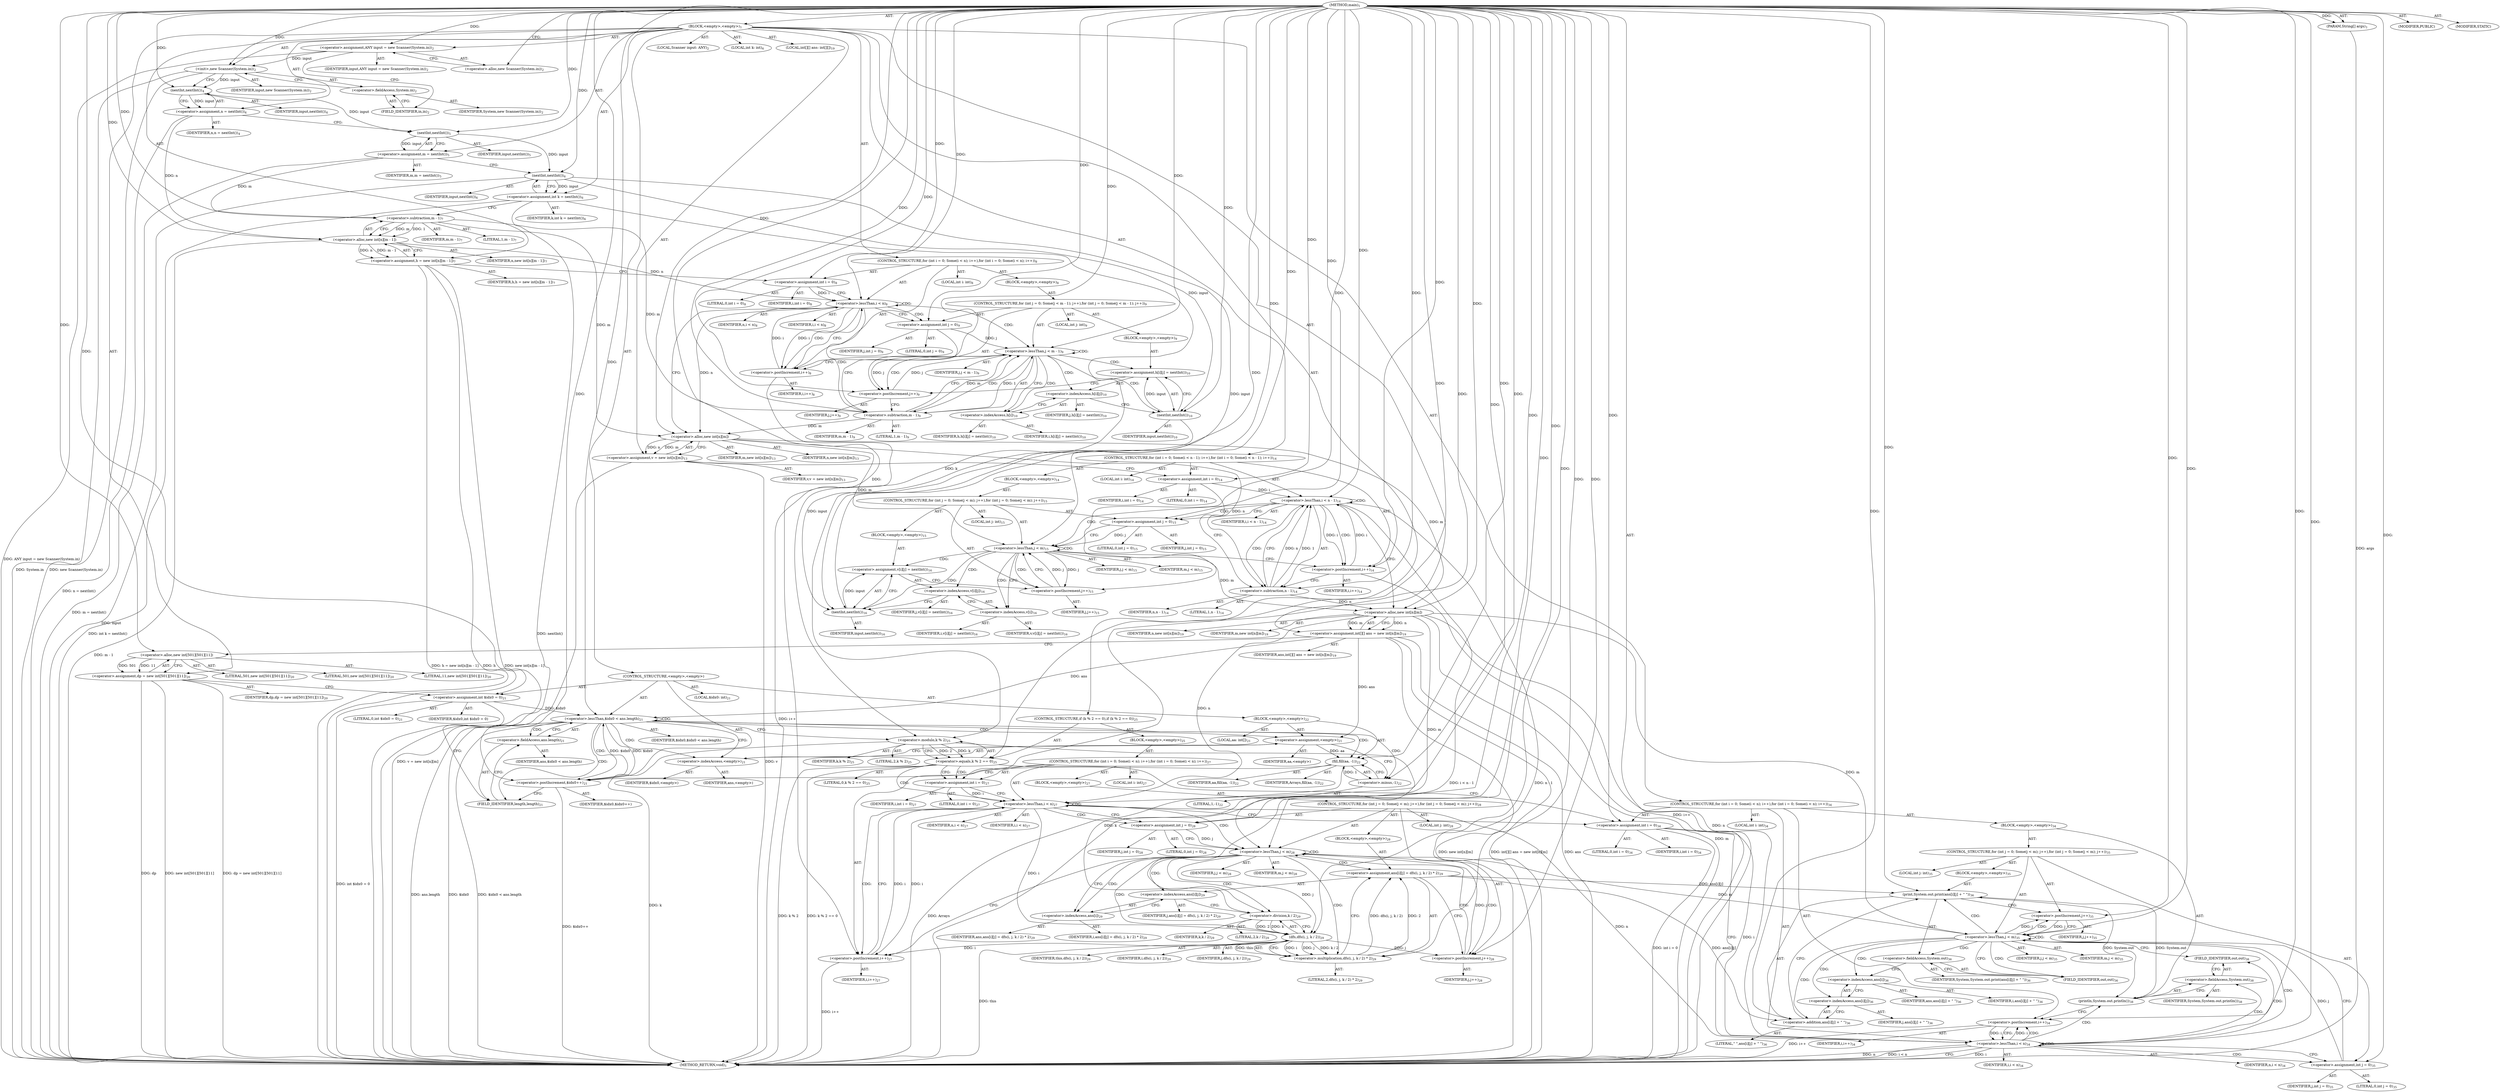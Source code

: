 digraph "main" {  
"19" [label = <(METHOD,main)<SUB>1</SUB>> ]
"20" [label = <(PARAM,String[] args)<SUB>1</SUB>> ]
"21" [label = <(BLOCK,&lt;empty&gt;,&lt;empty&gt;)<SUB>1</SUB>> ]
"4" [label = <(LOCAL,Scanner input: ANY)<SUB>2</SUB>> ]
"22" [label = <(&lt;operator&gt;.assignment,ANY input = new Scanner(System.in))<SUB>2</SUB>> ]
"23" [label = <(IDENTIFIER,input,ANY input = new Scanner(System.in))<SUB>2</SUB>> ]
"24" [label = <(&lt;operator&gt;.alloc,new Scanner(System.in))<SUB>2</SUB>> ]
"25" [label = <(&lt;init&gt;,new Scanner(System.in))<SUB>2</SUB>> ]
"3" [label = <(IDENTIFIER,input,new Scanner(System.in))<SUB>2</SUB>> ]
"26" [label = <(&lt;operator&gt;.fieldAccess,System.in)<SUB>2</SUB>> ]
"27" [label = <(IDENTIFIER,System,new Scanner(System.in))<SUB>2</SUB>> ]
"28" [label = <(FIELD_IDENTIFIER,in,in)<SUB>2</SUB>> ]
"29" [label = <(&lt;operator&gt;.assignment,n = nextInt())<SUB>4</SUB>> ]
"30" [label = <(IDENTIFIER,n,n = nextInt())<SUB>4</SUB>> ]
"31" [label = <(nextInt,nextInt())<SUB>4</SUB>> ]
"32" [label = <(IDENTIFIER,input,nextInt())<SUB>4</SUB>> ]
"33" [label = <(&lt;operator&gt;.assignment,m = nextInt())<SUB>5</SUB>> ]
"34" [label = <(IDENTIFIER,m,m = nextInt())<SUB>5</SUB>> ]
"35" [label = <(nextInt,nextInt())<SUB>5</SUB>> ]
"36" [label = <(IDENTIFIER,input,nextInt())<SUB>5</SUB>> ]
"37" [label = <(LOCAL,int k: int)<SUB>6</SUB>> ]
"38" [label = <(&lt;operator&gt;.assignment,int k = nextInt())<SUB>6</SUB>> ]
"39" [label = <(IDENTIFIER,k,int k = nextInt())<SUB>6</SUB>> ]
"40" [label = <(nextInt,nextInt())<SUB>6</SUB>> ]
"41" [label = <(IDENTIFIER,input,nextInt())<SUB>6</SUB>> ]
"42" [label = <(&lt;operator&gt;.assignment,h = new int[n][m - 1])<SUB>7</SUB>> ]
"43" [label = <(IDENTIFIER,h,h = new int[n][m - 1])<SUB>7</SUB>> ]
"44" [label = <(&lt;operator&gt;.alloc,new int[n][m - 1])> ]
"45" [label = <(IDENTIFIER,n,new int[n][m - 1])<SUB>7</SUB>> ]
"46" [label = <(&lt;operator&gt;.subtraction,m - 1)<SUB>7</SUB>> ]
"47" [label = <(IDENTIFIER,m,m - 1)<SUB>7</SUB>> ]
"48" [label = <(LITERAL,1,m - 1)<SUB>7</SUB>> ]
"49" [label = <(CONTROL_STRUCTURE,for (int i = 0; Some(i &lt; n); i++),for (int i = 0; Some(i &lt; n); i++))<SUB>8</SUB>> ]
"50" [label = <(LOCAL,int i: int)<SUB>8</SUB>> ]
"51" [label = <(&lt;operator&gt;.assignment,int i = 0)<SUB>8</SUB>> ]
"52" [label = <(IDENTIFIER,i,int i = 0)<SUB>8</SUB>> ]
"53" [label = <(LITERAL,0,int i = 0)<SUB>8</SUB>> ]
"54" [label = <(&lt;operator&gt;.lessThan,i &lt; n)<SUB>8</SUB>> ]
"55" [label = <(IDENTIFIER,i,i &lt; n)<SUB>8</SUB>> ]
"56" [label = <(IDENTIFIER,n,i &lt; n)<SUB>8</SUB>> ]
"57" [label = <(&lt;operator&gt;.postIncrement,i++)<SUB>8</SUB>> ]
"58" [label = <(IDENTIFIER,i,i++)<SUB>8</SUB>> ]
"59" [label = <(BLOCK,&lt;empty&gt;,&lt;empty&gt;)<SUB>8</SUB>> ]
"60" [label = <(CONTROL_STRUCTURE,for (int j = 0; Some(j &lt; m - 1); j++),for (int j = 0; Some(j &lt; m - 1); j++))<SUB>9</SUB>> ]
"61" [label = <(LOCAL,int j: int)<SUB>9</SUB>> ]
"62" [label = <(&lt;operator&gt;.assignment,int j = 0)<SUB>9</SUB>> ]
"63" [label = <(IDENTIFIER,j,int j = 0)<SUB>9</SUB>> ]
"64" [label = <(LITERAL,0,int j = 0)<SUB>9</SUB>> ]
"65" [label = <(&lt;operator&gt;.lessThan,j &lt; m - 1)<SUB>9</SUB>> ]
"66" [label = <(IDENTIFIER,j,j &lt; m - 1)<SUB>9</SUB>> ]
"67" [label = <(&lt;operator&gt;.subtraction,m - 1)<SUB>9</SUB>> ]
"68" [label = <(IDENTIFIER,m,m - 1)<SUB>9</SUB>> ]
"69" [label = <(LITERAL,1,m - 1)<SUB>9</SUB>> ]
"70" [label = <(&lt;operator&gt;.postIncrement,j++)<SUB>9</SUB>> ]
"71" [label = <(IDENTIFIER,j,j++)<SUB>9</SUB>> ]
"72" [label = <(BLOCK,&lt;empty&gt;,&lt;empty&gt;)<SUB>9</SUB>> ]
"73" [label = <(&lt;operator&gt;.assignment,h[i][j] = nextInt())<SUB>10</SUB>> ]
"74" [label = <(&lt;operator&gt;.indexAccess,h[i][j])<SUB>10</SUB>> ]
"75" [label = <(&lt;operator&gt;.indexAccess,h[i])<SUB>10</SUB>> ]
"76" [label = <(IDENTIFIER,h,h[i][j] = nextInt())<SUB>10</SUB>> ]
"77" [label = <(IDENTIFIER,i,h[i][j] = nextInt())<SUB>10</SUB>> ]
"78" [label = <(IDENTIFIER,j,h[i][j] = nextInt())<SUB>10</SUB>> ]
"79" [label = <(nextInt,nextInt())<SUB>10</SUB>> ]
"80" [label = <(IDENTIFIER,input,nextInt())<SUB>10</SUB>> ]
"81" [label = <(&lt;operator&gt;.assignment,v = new int[n][m])<SUB>13</SUB>> ]
"82" [label = <(IDENTIFIER,v,v = new int[n][m])<SUB>13</SUB>> ]
"83" [label = <(&lt;operator&gt;.alloc,new int[n][m])> ]
"84" [label = <(IDENTIFIER,n,new int[n][m])<SUB>13</SUB>> ]
"85" [label = <(IDENTIFIER,m,new int[n][m])<SUB>13</SUB>> ]
"86" [label = <(CONTROL_STRUCTURE,for (int i = 0; Some(i &lt; n - 1); i++),for (int i = 0; Some(i &lt; n - 1); i++))<SUB>14</SUB>> ]
"87" [label = <(LOCAL,int i: int)<SUB>14</SUB>> ]
"88" [label = <(&lt;operator&gt;.assignment,int i = 0)<SUB>14</SUB>> ]
"89" [label = <(IDENTIFIER,i,int i = 0)<SUB>14</SUB>> ]
"90" [label = <(LITERAL,0,int i = 0)<SUB>14</SUB>> ]
"91" [label = <(&lt;operator&gt;.lessThan,i &lt; n - 1)<SUB>14</SUB>> ]
"92" [label = <(IDENTIFIER,i,i &lt; n - 1)<SUB>14</SUB>> ]
"93" [label = <(&lt;operator&gt;.subtraction,n - 1)<SUB>14</SUB>> ]
"94" [label = <(IDENTIFIER,n,n - 1)<SUB>14</SUB>> ]
"95" [label = <(LITERAL,1,n - 1)<SUB>14</SUB>> ]
"96" [label = <(&lt;operator&gt;.postIncrement,i++)<SUB>14</SUB>> ]
"97" [label = <(IDENTIFIER,i,i++)<SUB>14</SUB>> ]
"98" [label = <(BLOCK,&lt;empty&gt;,&lt;empty&gt;)<SUB>14</SUB>> ]
"99" [label = <(CONTROL_STRUCTURE,for (int j = 0; Some(j &lt; m); j++),for (int j = 0; Some(j &lt; m); j++))<SUB>15</SUB>> ]
"100" [label = <(LOCAL,int j: int)<SUB>15</SUB>> ]
"101" [label = <(&lt;operator&gt;.assignment,int j = 0)<SUB>15</SUB>> ]
"102" [label = <(IDENTIFIER,j,int j = 0)<SUB>15</SUB>> ]
"103" [label = <(LITERAL,0,int j = 0)<SUB>15</SUB>> ]
"104" [label = <(&lt;operator&gt;.lessThan,j &lt; m)<SUB>15</SUB>> ]
"105" [label = <(IDENTIFIER,j,j &lt; m)<SUB>15</SUB>> ]
"106" [label = <(IDENTIFIER,m,j &lt; m)<SUB>15</SUB>> ]
"107" [label = <(&lt;operator&gt;.postIncrement,j++)<SUB>15</SUB>> ]
"108" [label = <(IDENTIFIER,j,j++)<SUB>15</SUB>> ]
"109" [label = <(BLOCK,&lt;empty&gt;,&lt;empty&gt;)<SUB>15</SUB>> ]
"110" [label = <(&lt;operator&gt;.assignment,v[i][j] = nextInt())<SUB>16</SUB>> ]
"111" [label = <(&lt;operator&gt;.indexAccess,v[i][j])<SUB>16</SUB>> ]
"112" [label = <(&lt;operator&gt;.indexAccess,v[i])<SUB>16</SUB>> ]
"113" [label = <(IDENTIFIER,v,v[i][j] = nextInt())<SUB>16</SUB>> ]
"114" [label = <(IDENTIFIER,i,v[i][j] = nextInt())<SUB>16</SUB>> ]
"115" [label = <(IDENTIFIER,j,v[i][j] = nextInt())<SUB>16</SUB>> ]
"116" [label = <(nextInt,nextInt())<SUB>16</SUB>> ]
"117" [label = <(IDENTIFIER,input,nextInt())<SUB>16</SUB>> ]
"118" [label = <(LOCAL,int[][] ans: int[][])<SUB>19</SUB>> ]
"119" [label = <(&lt;operator&gt;.assignment,int[][] ans = new int[n][m])<SUB>19</SUB>> ]
"120" [label = <(IDENTIFIER,ans,int[][] ans = new int[n][m])<SUB>19</SUB>> ]
"121" [label = <(&lt;operator&gt;.alloc,new int[n][m])> ]
"122" [label = <(IDENTIFIER,n,new int[n][m])<SUB>19</SUB>> ]
"123" [label = <(IDENTIFIER,m,new int[n][m])<SUB>19</SUB>> ]
"124" [label = <(&lt;operator&gt;.assignment,dp = new int[501][501][11])<SUB>20</SUB>> ]
"125" [label = <(IDENTIFIER,dp,dp = new int[501][501][11])<SUB>20</SUB>> ]
"126" [label = <(&lt;operator&gt;.alloc,new int[501][501][11])> ]
"127" [label = <(LITERAL,501,new int[501][501][11])<SUB>20</SUB>> ]
"128" [label = <(LITERAL,501,new int[501][501][11])<SUB>20</SUB>> ]
"129" [label = <(LITERAL,11,new int[501][501][11])<SUB>20</SUB>> ]
"130" [label = <(CONTROL_STRUCTURE,&lt;empty&gt;,&lt;empty&gt;)> ]
"131" [label = <(LOCAL,$idx0: int)<SUB>21</SUB>> ]
"132" [label = <(&lt;operator&gt;.assignment,int $idx0 = 0)<SUB>21</SUB>> ]
"133" [label = <(IDENTIFIER,$idx0,int $idx0 = 0)> ]
"134" [label = <(LITERAL,0,int $idx0 = 0)<SUB>21</SUB>> ]
"135" [label = <(&lt;operator&gt;.lessThan,$idx0 &lt; ans.length)<SUB>21</SUB>> ]
"136" [label = <(IDENTIFIER,$idx0,$idx0 &lt; ans.length)> ]
"137" [label = <(&lt;operator&gt;.fieldAccess,ans.length)<SUB>21</SUB>> ]
"138" [label = <(IDENTIFIER,ans,$idx0 &lt; ans.length)> ]
"139" [label = <(FIELD_IDENTIFIER,length,length)<SUB>21</SUB>> ]
"140" [label = <(&lt;operator&gt;.postIncrement,$idx0++)<SUB>21</SUB>> ]
"141" [label = <(IDENTIFIER,$idx0,$idx0++)> ]
"142" [label = <(BLOCK,&lt;empty&gt;,&lt;empty&gt;)<SUB>22</SUB>> ]
"143" [label = <(LOCAL,aa: int[])<SUB>21</SUB>> ]
"144" [label = <(&lt;operator&gt;.assignment,&lt;empty&gt;)<SUB>21</SUB>> ]
"145" [label = <(IDENTIFIER,aa,&lt;empty&gt;)> ]
"146" [label = <(&lt;operator&gt;.indexAccess,&lt;empty&gt;)<SUB>21</SUB>> ]
"147" [label = <(IDENTIFIER,ans,&lt;empty&gt;)> ]
"148" [label = <(IDENTIFIER,$idx0,&lt;empty&gt;)> ]
"149" [label = <(fill,fill(aa, -1))<SUB>22</SUB>> ]
"150" [label = <(IDENTIFIER,Arrays,fill(aa, -1))<SUB>22</SUB>> ]
"151" [label = <(IDENTIFIER,aa,fill(aa, -1))<SUB>22</SUB>> ]
"152" [label = <(&lt;operator&gt;.minus,-1)<SUB>22</SUB>> ]
"153" [label = <(LITERAL,1,-1)<SUB>22</SUB>> ]
"154" [label = <(CONTROL_STRUCTURE,if (k % 2 == 0),if (k % 2 == 0))<SUB>25</SUB>> ]
"155" [label = <(&lt;operator&gt;.equals,k % 2 == 0)<SUB>25</SUB>> ]
"156" [label = <(&lt;operator&gt;.modulo,k % 2)<SUB>25</SUB>> ]
"157" [label = <(IDENTIFIER,k,k % 2)<SUB>25</SUB>> ]
"158" [label = <(LITERAL,2,k % 2)<SUB>25</SUB>> ]
"159" [label = <(LITERAL,0,k % 2 == 0)<SUB>25</SUB>> ]
"160" [label = <(BLOCK,&lt;empty&gt;,&lt;empty&gt;)<SUB>25</SUB>> ]
"161" [label = <(CONTROL_STRUCTURE,for (int i = 0; Some(i &lt; n); i++),for (int i = 0; Some(i &lt; n); i++))<SUB>27</SUB>> ]
"162" [label = <(LOCAL,int i: int)<SUB>27</SUB>> ]
"163" [label = <(&lt;operator&gt;.assignment,int i = 0)<SUB>27</SUB>> ]
"164" [label = <(IDENTIFIER,i,int i = 0)<SUB>27</SUB>> ]
"165" [label = <(LITERAL,0,int i = 0)<SUB>27</SUB>> ]
"166" [label = <(&lt;operator&gt;.lessThan,i &lt; n)<SUB>27</SUB>> ]
"167" [label = <(IDENTIFIER,i,i &lt; n)<SUB>27</SUB>> ]
"168" [label = <(IDENTIFIER,n,i &lt; n)<SUB>27</SUB>> ]
"169" [label = <(&lt;operator&gt;.postIncrement,i++)<SUB>27</SUB>> ]
"170" [label = <(IDENTIFIER,i,i++)<SUB>27</SUB>> ]
"171" [label = <(BLOCK,&lt;empty&gt;,&lt;empty&gt;)<SUB>27</SUB>> ]
"172" [label = <(CONTROL_STRUCTURE,for (int j = 0; Some(j &lt; m); j++),for (int j = 0; Some(j &lt; m); j++))<SUB>28</SUB>> ]
"173" [label = <(LOCAL,int j: int)<SUB>28</SUB>> ]
"174" [label = <(&lt;operator&gt;.assignment,int j = 0)<SUB>28</SUB>> ]
"175" [label = <(IDENTIFIER,j,int j = 0)<SUB>28</SUB>> ]
"176" [label = <(LITERAL,0,int j = 0)<SUB>28</SUB>> ]
"177" [label = <(&lt;operator&gt;.lessThan,j &lt; m)<SUB>28</SUB>> ]
"178" [label = <(IDENTIFIER,j,j &lt; m)<SUB>28</SUB>> ]
"179" [label = <(IDENTIFIER,m,j &lt; m)<SUB>28</SUB>> ]
"180" [label = <(&lt;operator&gt;.postIncrement,j++)<SUB>28</SUB>> ]
"181" [label = <(IDENTIFIER,j,j++)<SUB>28</SUB>> ]
"182" [label = <(BLOCK,&lt;empty&gt;,&lt;empty&gt;)<SUB>28</SUB>> ]
"183" [label = <(&lt;operator&gt;.assignment,ans[i][j] = dfs(i, j, k / 2) * 2)<SUB>29</SUB>> ]
"184" [label = <(&lt;operator&gt;.indexAccess,ans[i][j])<SUB>29</SUB>> ]
"185" [label = <(&lt;operator&gt;.indexAccess,ans[i])<SUB>29</SUB>> ]
"186" [label = <(IDENTIFIER,ans,ans[i][j] = dfs(i, j, k / 2) * 2)<SUB>29</SUB>> ]
"187" [label = <(IDENTIFIER,i,ans[i][j] = dfs(i, j, k / 2) * 2)<SUB>29</SUB>> ]
"188" [label = <(IDENTIFIER,j,ans[i][j] = dfs(i, j, k / 2) * 2)<SUB>29</SUB>> ]
"189" [label = <(&lt;operator&gt;.multiplication,dfs(i, j, k / 2) * 2)<SUB>29</SUB>> ]
"190" [label = <(dfs,dfs(i, j, k / 2))<SUB>29</SUB>> ]
"191" [label = <(IDENTIFIER,this,dfs(i, j, k / 2))<SUB>29</SUB>> ]
"192" [label = <(IDENTIFIER,i,dfs(i, j, k / 2))<SUB>29</SUB>> ]
"193" [label = <(IDENTIFIER,j,dfs(i, j, k / 2))<SUB>29</SUB>> ]
"194" [label = <(&lt;operator&gt;.division,k / 2)<SUB>29</SUB>> ]
"195" [label = <(IDENTIFIER,k,k / 2)<SUB>29</SUB>> ]
"196" [label = <(LITERAL,2,k / 2)<SUB>29</SUB>> ]
"197" [label = <(LITERAL,2,dfs(i, j, k / 2) * 2)<SUB>29</SUB>> ]
"198" [label = <(CONTROL_STRUCTURE,for (int i = 0; Some(i &lt; n); i++),for (int i = 0; Some(i &lt; n); i++))<SUB>34</SUB>> ]
"199" [label = <(LOCAL,int i: int)<SUB>34</SUB>> ]
"200" [label = <(&lt;operator&gt;.assignment,int i = 0)<SUB>34</SUB>> ]
"201" [label = <(IDENTIFIER,i,int i = 0)<SUB>34</SUB>> ]
"202" [label = <(LITERAL,0,int i = 0)<SUB>34</SUB>> ]
"203" [label = <(&lt;operator&gt;.lessThan,i &lt; n)<SUB>34</SUB>> ]
"204" [label = <(IDENTIFIER,i,i &lt; n)<SUB>34</SUB>> ]
"205" [label = <(IDENTIFIER,n,i &lt; n)<SUB>34</SUB>> ]
"206" [label = <(&lt;operator&gt;.postIncrement,i++)<SUB>34</SUB>> ]
"207" [label = <(IDENTIFIER,i,i++)<SUB>34</SUB>> ]
"208" [label = <(BLOCK,&lt;empty&gt;,&lt;empty&gt;)<SUB>34</SUB>> ]
"209" [label = <(CONTROL_STRUCTURE,for (int j = 0; Some(j &lt; m); j++),for (int j = 0; Some(j &lt; m); j++))<SUB>35</SUB>> ]
"210" [label = <(LOCAL,int j: int)<SUB>35</SUB>> ]
"211" [label = <(&lt;operator&gt;.assignment,int j = 0)<SUB>35</SUB>> ]
"212" [label = <(IDENTIFIER,j,int j = 0)<SUB>35</SUB>> ]
"213" [label = <(LITERAL,0,int j = 0)<SUB>35</SUB>> ]
"214" [label = <(&lt;operator&gt;.lessThan,j &lt; m)<SUB>35</SUB>> ]
"215" [label = <(IDENTIFIER,j,j &lt; m)<SUB>35</SUB>> ]
"216" [label = <(IDENTIFIER,m,j &lt; m)<SUB>35</SUB>> ]
"217" [label = <(&lt;operator&gt;.postIncrement,j++)<SUB>35</SUB>> ]
"218" [label = <(IDENTIFIER,j,j++)<SUB>35</SUB>> ]
"219" [label = <(BLOCK,&lt;empty&gt;,&lt;empty&gt;)<SUB>35</SUB>> ]
"220" [label = <(print,System.out.print(ans[i][j] + &quot; &quot;))<SUB>36</SUB>> ]
"221" [label = <(&lt;operator&gt;.fieldAccess,System.out)<SUB>36</SUB>> ]
"222" [label = <(IDENTIFIER,System,System.out.print(ans[i][j] + &quot; &quot;))<SUB>36</SUB>> ]
"223" [label = <(FIELD_IDENTIFIER,out,out)<SUB>36</SUB>> ]
"224" [label = <(&lt;operator&gt;.addition,ans[i][j] + &quot; &quot;)<SUB>36</SUB>> ]
"225" [label = <(&lt;operator&gt;.indexAccess,ans[i][j])<SUB>36</SUB>> ]
"226" [label = <(&lt;operator&gt;.indexAccess,ans[i])<SUB>36</SUB>> ]
"227" [label = <(IDENTIFIER,ans,ans[i][j] + &quot; &quot;)<SUB>36</SUB>> ]
"228" [label = <(IDENTIFIER,i,ans[i][j] + &quot; &quot;)<SUB>36</SUB>> ]
"229" [label = <(IDENTIFIER,j,ans[i][j] + &quot; &quot;)<SUB>36</SUB>> ]
"230" [label = <(LITERAL,&quot; &quot;,ans[i][j] + &quot; &quot;)<SUB>36</SUB>> ]
"231" [label = <(println,System.out.println())<SUB>38</SUB>> ]
"232" [label = <(&lt;operator&gt;.fieldAccess,System.out)<SUB>38</SUB>> ]
"233" [label = <(IDENTIFIER,System,System.out.println())<SUB>38</SUB>> ]
"234" [label = <(FIELD_IDENTIFIER,out,out)<SUB>38</SUB>> ]
"235" [label = <(MODIFIER,PUBLIC)> ]
"236" [label = <(MODIFIER,STATIC)> ]
"237" [label = <(METHOD_RETURN,void)<SUB>1</SUB>> ]
  "19" -> "20"  [ label = "AST: "] 
  "19" -> "21"  [ label = "AST: "] 
  "19" -> "235"  [ label = "AST: "] 
  "19" -> "236"  [ label = "AST: "] 
  "19" -> "237"  [ label = "AST: "] 
  "21" -> "4"  [ label = "AST: "] 
  "21" -> "22"  [ label = "AST: "] 
  "21" -> "25"  [ label = "AST: "] 
  "21" -> "29"  [ label = "AST: "] 
  "21" -> "33"  [ label = "AST: "] 
  "21" -> "37"  [ label = "AST: "] 
  "21" -> "38"  [ label = "AST: "] 
  "21" -> "42"  [ label = "AST: "] 
  "21" -> "49"  [ label = "AST: "] 
  "21" -> "81"  [ label = "AST: "] 
  "21" -> "86"  [ label = "AST: "] 
  "21" -> "118"  [ label = "AST: "] 
  "21" -> "119"  [ label = "AST: "] 
  "21" -> "124"  [ label = "AST: "] 
  "21" -> "130"  [ label = "AST: "] 
  "21" -> "154"  [ label = "AST: "] 
  "21" -> "198"  [ label = "AST: "] 
  "22" -> "23"  [ label = "AST: "] 
  "22" -> "24"  [ label = "AST: "] 
  "25" -> "3"  [ label = "AST: "] 
  "25" -> "26"  [ label = "AST: "] 
  "26" -> "27"  [ label = "AST: "] 
  "26" -> "28"  [ label = "AST: "] 
  "29" -> "30"  [ label = "AST: "] 
  "29" -> "31"  [ label = "AST: "] 
  "31" -> "32"  [ label = "AST: "] 
  "33" -> "34"  [ label = "AST: "] 
  "33" -> "35"  [ label = "AST: "] 
  "35" -> "36"  [ label = "AST: "] 
  "38" -> "39"  [ label = "AST: "] 
  "38" -> "40"  [ label = "AST: "] 
  "40" -> "41"  [ label = "AST: "] 
  "42" -> "43"  [ label = "AST: "] 
  "42" -> "44"  [ label = "AST: "] 
  "44" -> "45"  [ label = "AST: "] 
  "44" -> "46"  [ label = "AST: "] 
  "46" -> "47"  [ label = "AST: "] 
  "46" -> "48"  [ label = "AST: "] 
  "49" -> "50"  [ label = "AST: "] 
  "49" -> "51"  [ label = "AST: "] 
  "49" -> "54"  [ label = "AST: "] 
  "49" -> "57"  [ label = "AST: "] 
  "49" -> "59"  [ label = "AST: "] 
  "51" -> "52"  [ label = "AST: "] 
  "51" -> "53"  [ label = "AST: "] 
  "54" -> "55"  [ label = "AST: "] 
  "54" -> "56"  [ label = "AST: "] 
  "57" -> "58"  [ label = "AST: "] 
  "59" -> "60"  [ label = "AST: "] 
  "60" -> "61"  [ label = "AST: "] 
  "60" -> "62"  [ label = "AST: "] 
  "60" -> "65"  [ label = "AST: "] 
  "60" -> "70"  [ label = "AST: "] 
  "60" -> "72"  [ label = "AST: "] 
  "62" -> "63"  [ label = "AST: "] 
  "62" -> "64"  [ label = "AST: "] 
  "65" -> "66"  [ label = "AST: "] 
  "65" -> "67"  [ label = "AST: "] 
  "67" -> "68"  [ label = "AST: "] 
  "67" -> "69"  [ label = "AST: "] 
  "70" -> "71"  [ label = "AST: "] 
  "72" -> "73"  [ label = "AST: "] 
  "73" -> "74"  [ label = "AST: "] 
  "73" -> "79"  [ label = "AST: "] 
  "74" -> "75"  [ label = "AST: "] 
  "74" -> "78"  [ label = "AST: "] 
  "75" -> "76"  [ label = "AST: "] 
  "75" -> "77"  [ label = "AST: "] 
  "79" -> "80"  [ label = "AST: "] 
  "81" -> "82"  [ label = "AST: "] 
  "81" -> "83"  [ label = "AST: "] 
  "83" -> "84"  [ label = "AST: "] 
  "83" -> "85"  [ label = "AST: "] 
  "86" -> "87"  [ label = "AST: "] 
  "86" -> "88"  [ label = "AST: "] 
  "86" -> "91"  [ label = "AST: "] 
  "86" -> "96"  [ label = "AST: "] 
  "86" -> "98"  [ label = "AST: "] 
  "88" -> "89"  [ label = "AST: "] 
  "88" -> "90"  [ label = "AST: "] 
  "91" -> "92"  [ label = "AST: "] 
  "91" -> "93"  [ label = "AST: "] 
  "93" -> "94"  [ label = "AST: "] 
  "93" -> "95"  [ label = "AST: "] 
  "96" -> "97"  [ label = "AST: "] 
  "98" -> "99"  [ label = "AST: "] 
  "99" -> "100"  [ label = "AST: "] 
  "99" -> "101"  [ label = "AST: "] 
  "99" -> "104"  [ label = "AST: "] 
  "99" -> "107"  [ label = "AST: "] 
  "99" -> "109"  [ label = "AST: "] 
  "101" -> "102"  [ label = "AST: "] 
  "101" -> "103"  [ label = "AST: "] 
  "104" -> "105"  [ label = "AST: "] 
  "104" -> "106"  [ label = "AST: "] 
  "107" -> "108"  [ label = "AST: "] 
  "109" -> "110"  [ label = "AST: "] 
  "110" -> "111"  [ label = "AST: "] 
  "110" -> "116"  [ label = "AST: "] 
  "111" -> "112"  [ label = "AST: "] 
  "111" -> "115"  [ label = "AST: "] 
  "112" -> "113"  [ label = "AST: "] 
  "112" -> "114"  [ label = "AST: "] 
  "116" -> "117"  [ label = "AST: "] 
  "119" -> "120"  [ label = "AST: "] 
  "119" -> "121"  [ label = "AST: "] 
  "121" -> "122"  [ label = "AST: "] 
  "121" -> "123"  [ label = "AST: "] 
  "124" -> "125"  [ label = "AST: "] 
  "124" -> "126"  [ label = "AST: "] 
  "126" -> "127"  [ label = "AST: "] 
  "126" -> "128"  [ label = "AST: "] 
  "126" -> "129"  [ label = "AST: "] 
  "130" -> "131"  [ label = "AST: "] 
  "130" -> "132"  [ label = "AST: "] 
  "130" -> "135"  [ label = "AST: "] 
  "130" -> "140"  [ label = "AST: "] 
  "130" -> "142"  [ label = "AST: "] 
  "132" -> "133"  [ label = "AST: "] 
  "132" -> "134"  [ label = "AST: "] 
  "135" -> "136"  [ label = "AST: "] 
  "135" -> "137"  [ label = "AST: "] 
  "137" -> "138"  [ label = "AST: "] 
  "137" -> "139"  [ label = "AST: "] 
  "140" -> "141"  [ label = "AST: "] 
  "142" -> "143"  [ label = "AST: "] 
  "142" -> "144"  [ label = "AST: "] 
  "142" -> "149"  [ label = "AST: "] 
  "144" -> "145"  [ label = "AST: "] 
  "144" -> "146"  [ label = "AST: "] 
  "146" -> "147"  [ label = "AST: "] 
  "146" -> "148"  [ label = "AST: "] 
  "149" -> "150"  [ label = "AST: "] 
  "149" -> "151"  [ label = "AST: "] 
  "149" -> "152"  [ label = "AST: "] 
  "152" -> "153"  [ label = "AST: "] 
  "154" -> "155"  [ label = "AST: "] 
  "154" -> "160"  [ label = "AST: "] 
  "155" -> "156"  [ label = "AST: "] 
  "155" -> "159"  [ label = "AST: "] 
  "156" -> "157"  [ label = "AST: "] 
  "156" -> "158"  [ label = "AST: "] 
  "160" -> "161"  [ label = "AST: "] 
  "161" -> "162"  [ label = "AST: "] 
  "161" -> "163"  [ label = "AST: "] 
  "161" -> "166"  [ label = "AST: "] 
  "161" -> "169"  [ label = "AST: "] 
  "161" -> "171"  [ label = "AST: "] 
  "163" -> "164"  [ label = "AST: "] 
  "163" -> "165"  [ label = "AST: "] 
  "166" -> "167"  [ label = "AST: "] 
  "166" -> "168"  [ label = "AST: "] 
  "169" -> "170"  [ label = "AST: "] 
  "171" -> "172"  [ label = "AST: "] 
  "172" -> "173"  [ label = "AST: "] 
  "172" -> "174"  [ label = "AST: "] 
  "172" -> "177"  [ label = "AST: "] 
  "172" -> "180"  [ label = "AST: "] 
  "172" -> "182"  [ label = "AST: "] 
  "174" -> "175"  [ label = "AST: "] 
  "174" -> "176"  [ label = "AST: "] 
  "177" -> "178"  [ label = "AST: "] 
  "177" -> "179"  [ label = "AST: "] 
  "180" -> "181"  [ label = "AST: "] 
  "182" -> "183"  [ label = "AST: "] 
  "183" -> "184"  [ label = "AST: "] 
  "183" -> "189"  [ label = "AST: "] 
  "184" -> "185"  [ label = "AST: "] 
  "184" -> "188"  [ label = "AST: "] 
  "185" -> "186"  [ label = "AST: "] 
  "185" -> "187"  [ label = "AST: "] 
  "189" -> "190"  [ label = "AST: "] 
  "189" -> "197"  [ label = "AST: "] 
  "190" -> "191"  [ label = "AST: "] 
  "190" -> "192"  [ label = "AST: "] 
  "190" -> "193"  [ label = "AST: "] 
  "190" -> "194"  [ label = "AST: "] 
  "194" -> "195"  [ label = "AST: "] 
  "194" -> "196"  [ label = "AST: "] 
  "198" -> "199"  [ label = "AST: "] 
  "198" -> "200"  [ label = "AST: "] 
  "198" -> "203"  [ label = "AST: "] 
  "198" -> "206"  [ label = "AST: "] 
  "198" -> "208"  [ label = "AST: "] 
  "200" -> "201"  [ label = "AST: "] 
  "200" -> "202"  [ label = "AST: "] 
  "203" -> "204"  [ label = "AST: "] 
  "203" -> "205"  [ label = "AST: "] 
  "206" -> "207"  [ label = "AST: "] 
  "208" -> "209"  [ label = "AST: "] 
  "208" -> "231"  [ label = "AST: "] 
  "209" -> "210"  [ label = "AST: "] 
  "209" -> "211"  [ label = "AST: "] 
  "209" -> "214"  [ label = "AST: "] 
  "209" -> "217"  [ label = "AST: "] 
  "209" -> "219"  [ label = "AST: "] 
  "211" -> "212"  [ label = "AST: "] 
  "211" -> "213"  [ label = "AST: "] 
  "214" -> "215"  [ label = "AST: "] 
  "214" -> "216"  [ label = "AST: "] 
  "217" -> "218"  [ label = "AST: "] 
  "219" -> "220"  [ label = "AST: "] 
  "220" -> "221"  [ label = "AST: "] 
  "220" -> "224"  [ label = "AST: "] 
  "221" -> "222"  [ label = "AST: "] 
  "221" -> "223"  [ label = "AST: "] 
  "224" -> "225"  [ label = "AST: "] 
  "224" -> "230"  [ label = "AST: "] 
  "225" -> "226"  [ label = "AST: "] 
  "225" -> "229"  [ label = "AST: "] 
  "226" -> "227"  [ label = "AST: "] 
  "226" -> "228"  [ label = "AST: "] 
  "231" -> "232"  [ label = "AST: "] 
  "232" -> "233"  [ label = "AST: "] 
  "232" -> "234"  [ label = "AST: "] 
  "22" -> "28"  [ label = "CFG: "] 
  "25" -> "31"  [ label = "CFG: "] 
  "29" -> "35"  [ label = "CFG: "] 
  "33" -> "40"  [ label = "CFG: "] 
  "38" -> "46"  [ label = "CFG: "] 
  "42" -> "51"  [ label = "CFG: "] 
  "81" -> "88"  [ label = "CFG: "] 
  "119" -> "126"  [ label = "CFG: "] 
  "124" -> "132"  [ label = "CFG: "] 
  "24" -> "22"  [ label = "CFG: "] 
  "26" -> "25"  [ label = "CFG: "] 
  "31" -> "29"  [ label = "CFG: "] 
  "35" -> "33"  [ label = "CFG: "] 
  "40" -> "38"  [ label = "CFG: "] 
  "44" -> "42"  [ label = "CFG: "] 
  "51" -> "54"  [ label = "CFG: "] 
  "54" -> "62"  [ label = "CFG: "] 
  "54" -> "83"  [ label = "CFG: "] 
  "57" -> "54"  [ label = "CFG: "] 
  "83" -> "81"  [ label = "CFG: "] 
  "88" -> "93"  [ label = "CFG: "] 
  "91" -> "101"  [ label = "CFG: "] 
  "91" -> "121"  [ label = "CFG: "] 
  "96" -> "93"  [ label = "CFG: "] 
  "121" -> "119"  [ label = "CFG: "] 
  "126" -> "124"  [ label = "CFG: "] 
  "132" -> "139"  [ label = "CFG: "] 
  "135" -> "146"  [ label = "CFG: "] 
  "135" -> "156"  [ label = "CFG: "] 
  "140" -> "139"  [ label = "CFG: "] 
  "155" -> "163"  [ label = "CFG: "] 
  "155" -> "200"  [ label = "CFG: "] 
  "200" -> "203"  [ label = "CFG: "] 
  "203" -> "237"  [ label = "CFG: "] 
  "203" -> "211"  [ label = "CFG: "] 
  "206" -> "203"  [ label = "CFG: "] 
  "28" -> "26"  [ label = "CFG: "] 
  "46" -> "44"  [ label = "CFG: "] 
  "93" -> "91"  [ label = "CFG: "] 
  "137" -> "135"  [ label = "CFG: "] 
  "144" -> "152"  [ label = "CFG: "] 
  "149" -> "140"  [ label = "CFG: "] 
  "156" -> "155"  [ label = "CFG: "] 
  "231" -> "206"  [ label = "CFG: "] 
  "62" -> "67"  [ label = "CFG: "] 
  "65" -> "75"  [ label = "CFG: "] 
  "65" -> "57"  [ label = "CFG: "] 
  "70" -> "67"  [ label = "CFG: "] 
  "101" -> "104"  [ label = "CFG: "] 
  "104" -> "112"  [ label = "CFG: "] 
  "104" -> "96"  [ label = "CFG: "] 
  "107" -> "104"  [ label = "CFG: "] 
  "139" -> "137"  [ label = "CFG: "] 
  "146" -> "144"  [ label = "CFG: "] 
  "152" -> "149"  [ label = "CFG: "] 
  "163" -> "166"  [ label = "CFG: "] 
  "166" -> "174"  [ label = "CFG: "] 
  "166" -> "200"  [ label = "CFG: "] 
  "169" -> "166"  [ label = "CFG: "] 
  "211" -> "214"  [ label = "CFG: "] 
  "214" -> "223"  [ label = "CFG: "] 
  "214" -> "234"  [ label = "CFG: "] 
  "217" -> "214"  [ label = "CFG: "] 
  "232" -> "231"  [ label = "CFG: "] 
  "67" -> "65"  [ label = "CFG: "] 
  "73" -> "70"  [ label = "CFG: "] 
  "110" -> "107"  [ label = "CFG: "] 
  "220" -> "217"  [ label = "CFG: "] 
  "234" -> "232"  [ label = "CFG: "] 
  "74" -> "79"  [ label = "CFG: "] 
  "79" -> "73"  [ label = "CFG: "] 
  "111" -> "116"  [ label = "CFG: "] 
  "116" -> "110"  [ label = "CFG: "] 
  "174" -> "177"  [ label = "CFG: "] 
  "177" -> "185"  [ label = "CFG: "] 
  "177" -> "169"  [ label = "CFG: "] 
  "180" -> "177"  [ label = "CFG: "] 
  "221" -> "226"  [ label = "CFG: "] 
  "224" -> "220"  [ label = "CFG: "] 
  "75" -> "74"  [ label = "CFG: "] 
  "112" -> "111"  [ label = "CFG: "] 
  "183" -> "180"  [ label = "CFG: "] 
  "223" -> "221"  [ label = "CFG: "] 
  "225" -> "224"  [ label = "CFG: "] 
  "184" -> "194"  [ label = "CFG: "] 
  "189" -> "183"  [ label = "CFG: "] 
  "226" -> "225"  [ label = "CFG: "] 
  "185" -> "184"  [ label = "CFG: "] 
  "190" -> "189"  [ label = "CFG: "] 
  "194" -> "190"  [ label = "CFG: "] 
  "19" -> "24"  [ label = "CFG: "] 
  "20" -> "237"  [ label = "DDG: args"] 
  "22" -> "237"  [ label = "DDG: ANY input = new Scanner(System.in)"] 
  "25" -> "237"  [ label = "DDG: System.in"] 
  "25" -> "237"  [ label = "DDG: new Scanner(System.in)"] 
  "29" -> "237"  [ label = "DDG: n = nextInt()"] 
  "33" -> "237"  [ label = "DDG: m = nextInt()"] 
  "40" -> "237"  [ label = "DDG: input"] 
  "38" -> "237"  [ label = "DDG: nextInt()"] 
  "38" -> "237"  [ label = "DDG: int k = nextInt()"] 
  "42" -> "237"  [ label = "DDG: h"] 
  "44" -> "237"  [ label = "DDG: m - 1"] 
  "42" -> "237"  [ label = "DDG: new int[n][m - 1]"] 
  "42" -> "237"  [ label = "DDG: h = new int[n][m - 1]"] 
  "81" -> "237"  [ label = "DDG: v"] 
  "81" -> "237"  [ label = "DDG: v = new int[n][m]"] 
  "91" -> "237"  [ label = "DDG: n - 1"] 
  "91" -> "237"  [ label = "DDG: i &lt; n - 1"] 
  "119" -> "237"  [ label = "DDG: ans"] 
  "121" -> "237"  [ label = "DDG: m"] 
  "119" -> "237"  [ label = "DDG: new int[n][m]"] 
  "119" -> "237"  [ label = "DDG: int[][] ans = new int[n][m]"] 
  "124" -> "237"  [ label = "DDG: new int[501][501][11]"] 
  "124" -> "237"  [ label = "DDG: dp = new int[501][501][11]"] 
  "132" -> "237"  [ label = "DDG: int $idx0 = 0"] 
  "135" -> "237"  [ label = "DDG: $idx0"] 
  "135" -> "237"  [ label = "DDG: ans.length"] 
  "135" -> "237"  [ label = "DDG: $idx0 &lt; ans.length"] 
  "156" -> "237"  [ label = "DDG: k"] 
  "155" -> "237"  [ label = "DDG: k % 2"] 
  "155" -> "237"  [ label = "DDG: k % 2 == 0"] 
  "200" -> "237"  [ label = "DDG: int i = 0"] 
  "203" -> "237"  [ label = "DDG: i"] 
  "203" -> "237"  [ label = "DDG: n"] 
  "203" -> "237"  [ label = "DDG: i &lt; n"] 
  "206" -> "237"  [ label = "DDG: i++"] 
  "169" -> "237"  [ label = "DDG: i++"] 
  "140" -> "237"  [ label = "DDG: $idx0++"] 
  "96" -> "237"  [ label = "DDG: i++"] 
  "57" -> "237"  [ label = "DDG: i++"] 
  "190" -> "237"  [ label = "DDG: this"] 
  "124" -> "237"  [ label = "DDG: dp"] 
  "149" -> "237"  [ label = "DDG: Arrays"] 
  "19" -> "20"  [ label = "DDG: "] 
  "19" -> "22"  [ label = "DDG: "] 
  "31" -> "29"  [ label = "DDG: input"] 
  "35" -> "33"  [ label = "DDG: input"] 
  "40" -> "38"  [ label = "DDG: input"] 
  "44" -> "42"  [ label = "DDG: n"] 
  "44" -> "42"  [ label = "DDG: m - 1"] 
  "83" -> "81"  [ label = "DDG: n"] 
  "83" -> "81"  [ label = "DDG: m"] 
  "121" -> "119"  [ label = "DDG: n"] 
  "121" -> "119"  [ label = "DDG: m"] 
  "126" -> "124"  [ label = "DDG: 501"] 
  "126" -> "124"  [ label = "DDG: 11"] 
  "22" -> "25"  [ label = "DDG: input"] 
  "19" -> "25"  [ label = "DDG: "] 
  "19" -> "51"  [ label = "DDG: "] 
  "19" -> "88"  [ label = "DDG: "] 
  "19" -> "132"  [ label = "DDG: "] 
  "19" -> "200"  [ label = "DDG: "] 
  "25" -> "31"  [ label = "DDG: input"] 
  "19" -> "31"  [ label = "DDG: "] 
  "31" -> "35"  [ label = "DDG: input"] 
  "19" -> "35"  [ label = "DDG: "] 
  "35" -> "40"  [ label = "DDG: input"] 
  "19" -> "40"  [ label = "DDG: "] 
  "29" -> "44"  [ label = "DDG: n"] 
  "19" -> "44"  [ label = "DDG: "] 
  "46" -> "44"  [ label = "DDG: m"] 
  "46" -> "44"  [ label = "DDG: 1"] 
  "51" -> "54"  [ label = "DDG: i"] 
  "57" -> "54"  [ label = "DDG: i"] 
  "19" -> "54"  [ label = "DDG: "] 
  "44" -> "54"  [ label = "DDG: n"] 
  "54" -> "57"  [ label = "DDG: i"] 
  "19" -> "57"  [ label = "DDG: "] 
  "54" -> "83"  [ label = "DDG: n"] 
  "19" -> "83"  [ label = "DDG: "] 
  "46" -> "83"  [ label = "DDG: m"] 
  "67" -> "83"  [ label = "DDG: m"] 
  "88" -> "91"  [ label = "DDG: i"] 
  "96" -> "91"  [ label = "DDG: i"] 
  "19" -> "91"  [ label = "DDG: "] 
  "93" -> "91"  [ label = "DDG: n"] 
  "93" -> "91"  [ label = "DDG: 1"] 
  "91" -> "96"  [ label = "DDG: i"] 
  "19" -> "96"  [ label = "DDG: "] 
  "93" -> "121"  [ label = "DDG: n"] 
  "19" -> "121"  [ label = "DDG: "] 
  "83" -> "121"  [ label = "DDG: m"] 
  "104" -> "121"  [ label = "DDG: m"] 
  "19" -> "126"  [ label = "DDG: "] 
  "132" -> "135"  [ label = "DDG: $idx0"] 
  "140" -> "135"  [ label = "DDG: $idx0"] 
  "19" -> "135"  [ label = "DDG: "] 
  "119" -> "135"  [ label = "DDG: ans"] 
  "135" -> "140"  [ label = "DDG: $idx0"] 
  "19" -> "140"  [ label = "DDG: "] 
  "119" -> "144"  [ label = "DDG: ans"] 
  "156" -> "155"  [ label = "DDG: k"] 
  "156" -> "155"  [ label = "DDG: 2"] 
  "19" -> "155"  [ label = "DDG: "] 
  "200" -> "203"  [ label = "DDG: i"] 
  "206" -> "203"  [ label = "DDG: i"] 
  "19" -> "203"  [ label = "DDG: "] 
  "121" -> "203"  [ label = "DDG: n"] 
  "166" -> "203"  [ label = "DDG: n"] 
  "203" -> "206"  [ label = "DDG: i"] 
  "19" -> "206"  [ label = "DDG: "] 
  "33" -> "46"  [ label = "DDG: m"] 
  "19" -> "46"  [ label = "DDG: "] 
  "19" -> "62"  [ label = "DDG: "] 
  "83" -> "93"  [ label = "DDG: n"] 
  "19" -> "93"  [ label = "DDG: "] 
  "19" -> "101"  [ label = "DDG: "] 
  "19" -> "149"  [ label = "DDG: "] 
  "144" -> "149"  [ label = "DDG: aa"] 
  "152" -> "149"  [ label = "DDG: 1"] 
  "38" -> "156"  [ label = "DDG: k"] 
  "19" -> "156"  [ label = "DDG: "] 
  "19" -> "163"  [ label = "DDG: "] 
  "19" -> "211"  [ label = "DDG: "] 
  "220" -> "231"  [ label = "DDG: System.out"] 
  "62" -> "65"  [ label = "DDG: j"] 
  "70" -> "65"  [ label = "DDG: j"] 
  "19" -> "65"  [ label = "DDG: "] 
  "67" -> "65"  [ label = "DDG: m"] 
  "67" -> "65"  [ label = "DDG: 1"] 
  "65" -> "70"  [ label = "DDG: j"] 
  "19" -> "70"  [ label = "DDG: "] 
  "79" -> "73"  [ label = "DDG: input"] 
  "101" -> "104"  [ label = "DDG: j"] 
  "107" -> "104"  [ label = "DDG: j"] 
  "19" -> "104"  [ label = "DDG: "] 
  "83" -> "104"  [ label = "DDG: m"] 
  "104" -> "107"  [ label = "DDG: j"] 
  "19" -> "107"  [ label = "DDG: "] 
  "116" -> "110"  [ label = "DDG: input"] 
  "19" -> "152"  [ label = "DDG: "] 
  "163" -> "166"  [ label = "DDG: i"] 
  "169" -> "166"  [ label = "DDG: i"] 
  "19" -> "166"  [ label = "DDG: "] 
  "121" -> "166"  [ label = "DDG: n"] 
  "166" -> "169"  [ label = "DDG: i"] 
  "190" -> "169"  [ label = "DDG: i"] 
  "19" -> "169"  [ label = "DDG: "] 
  "211" -> "214"  [ label = "DDG: j"] 
  "217" -> "214"  [ label = "DDG: j"] 
  "19" -> "214"  [ label = "DDG: "] 
  "121" -> "214"  [ label = "DDG: m"] 
  "177" -> "214"  [ label = "DDG: m"] 
  "214" -> "217"  [ label = "DDG: j"] 
  "19" -> "217"  [ label = "DDG: "] 
  "46" -> "67"  [ label = "DDG: m"] 
  "19" -> "67"  [ label = "DDG: "] 
  "19" -> "174"  [ label = "DDG: "] 
  "231" -> "220"  [ label = "DDG: System.out"] 
  "183" -> "220"  [ label = "DDG: ans[i][j]"] 
  "19" -> "220"  [ label = "DDG: "] 
  "40" -> "79"  [ label = "DDG: input"] 
  "19" -> "79"  [ label = "DDG: "] 
  "40" -> "116"  [ label = "DDG: input"] 
  "79" -> "116"  [ label = "DDG: input"] 
  "19" -> "116"  [ label = "DDG: "] 
  "174" -> "177"  [ label = "DDG: j"] 
  "180" -> "177"  [ label = "DDG: j"] 
  "19" -> "177"  [ label = "DDG: "] 
  "121" -> "177"  [ label = "DDG: m"] 
  "190" -> "180"  [ label = "DDG: j"] 
  "19" -> "180"  [ label = "DDG: "] 
  "189" -> "183"  [ label = "DDG: dfs(i, j, k / 2)"] 
  "189" -> "183"  [ label = "DDG: 2"] 
  "183" -> "224"  [ label = "DDG: ans[i][j]"] 
  "19" -> "224"  [ label = "DDG: "] 
  "190" -> "189"  [ label = "DDG: this"] 
  "190" -> "189"  [ label = "DDG: i"] 
  "190" -> "189"  [ label = "DDG: j"] 
  "190" -> "189"  [ label = "DDG: k / 2"] 
  "19" -> "189"  [ label = "DDG: "] 
  "19" -> "190"  [ label = "DDG: "] 
  "166" -> "190"  [ label = "DDG: i"] 
  "177" -> "190"  [ label = "DDG: j"] 
  "194" -> "190"  [ label = "DDG: k"] 
  "194" -> "190"  [ label = "DDG: 2"] 
  "156" -> "194"  [ label = "DDG: k"] 
  "19" -> "194"  [ label = "DDG: "] 
  "54" -> "57"  [ label = "CDG: "] 
  "54" -> "67"  [ label = "CDG: "] 
  "54" -> "54"  [ label = "CDG: "] 
  "54" -> "65"  [ label = "CDG: "] 
  "54" -> "62"  [ label = "CDG: "] 
  "91" -> "96"  [ label = "CDG: "] 
  "91" -> "104"  [ label = "CDG: "] 
  "91" -> "91"  [ label = "CDG: "] 
  "91" -> "93"  [ label = "CDG: "] 
  "91" -> "101"  [ label = "CDG: "] 
  "135" -> "146"  [ label = "CDG: "] 
  "135" -> "149"  [ label = "CDG: "] 
  "135" -> "144"  [ label = "CDG: "] 
  "135" -> "137"  [ label = "CDG: "] 
  "135" -> "152"  [ label = "CDG: "] 
  "135" -> "139"  [ label = "CDG: "] 
  "135" -> "140"  [ label = "CDG: "] 
  "135" -> "135"  [ label = "CDG: "] 
  "155" -> "163"  [ label = "CDG: "] 
  "155" -> "166"  [ label = "CDG: "] 
  "203" -> "214"  [ label = "CDG: "] 
  "203" -> "232"  [ label = "CDG: "] 
  "203" -> "206"  [ label = "CDG: "] 
  "203" -> "231"  [ label = "CDG: "] 
  "203" -> "234"  [ label = "CDG: "] 
  "203" -> "211"  [ label = "CDG: "] 
  "203" -> "203"  [ label = "CDG: "] 
  "65" -> "73"  [ label = "CDG: "] 
  "65" -> "75"  [ label = "CDG: "] 
  "65" -> "67"  [ label = "CDG: "] 
  "65" -> "74"  [ label = "CDG: "] 
  "65" -> "79"  [ label = "CDG: "] 
  "65" -> "70"  [ label = "CDG: "] 
  "65" -> "65"  [ label = "CDG: "] 
  "104" -> "107"  [ label = "CDG: "] 
  "104" -> "104"  [ label = "CDG: "] 
  "104" -> "112"  [ label = "CDG: "] 
  "104" -> "111"  [ label = "CDG: "] 
  "104" -> "116"  [ label = "CDG: "] 
  "104" -> "110"  [ label = "CDG: "] 
  "166" -> "169"  [ label = "CDG: "] 
  "166" -> "174"  [ label = "CDG: "] 
  "166" -> "166"  [ label = "CDG: "] 
  "166" -> "177"  [ label = "CDG: "] 
  "214" -> "214"  [ label = "CDG: "] 
  "214" -> "225"  [ label = "CDG: "] 
  "214" -> "226"  [ label = "CDG: "] 
  "214" -> "223"  [ label = "CDG: "] 
  "214" -> "221"  [ label = "CDG: "] 
  "214" -> "224"  [ label = "CDG: "] 
  "214" -> "217"  [ label = "CDG: "] 
  "214" -> "220"  [ label = "CDG: "] 
  "177" -> "185"  [ label = "CDG: "] 
  "177" -> "189"  [ label = "CDG: "] 
  "177" -> "190"  [ label = "CDG: "] 
  "177" -> "184"  [ label = "CDG: "] 
  "177" -> "194"  [ label = "CDG: "] 
  "177" -> "180"  [ label = "CDG: "] 
  "177" -> "183"  [ label = "CDG: "] 
  "177" -> "177"  [ label = "CDG: "] 
}
